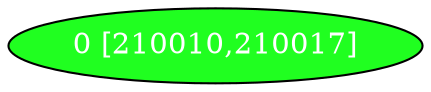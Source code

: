 diGraph libnss3{
	libnss3_0  [style=filled fillcolor="#20FF20" fontcolor="#ffffff" shape=oval label="0 [210010,210017]"]


}